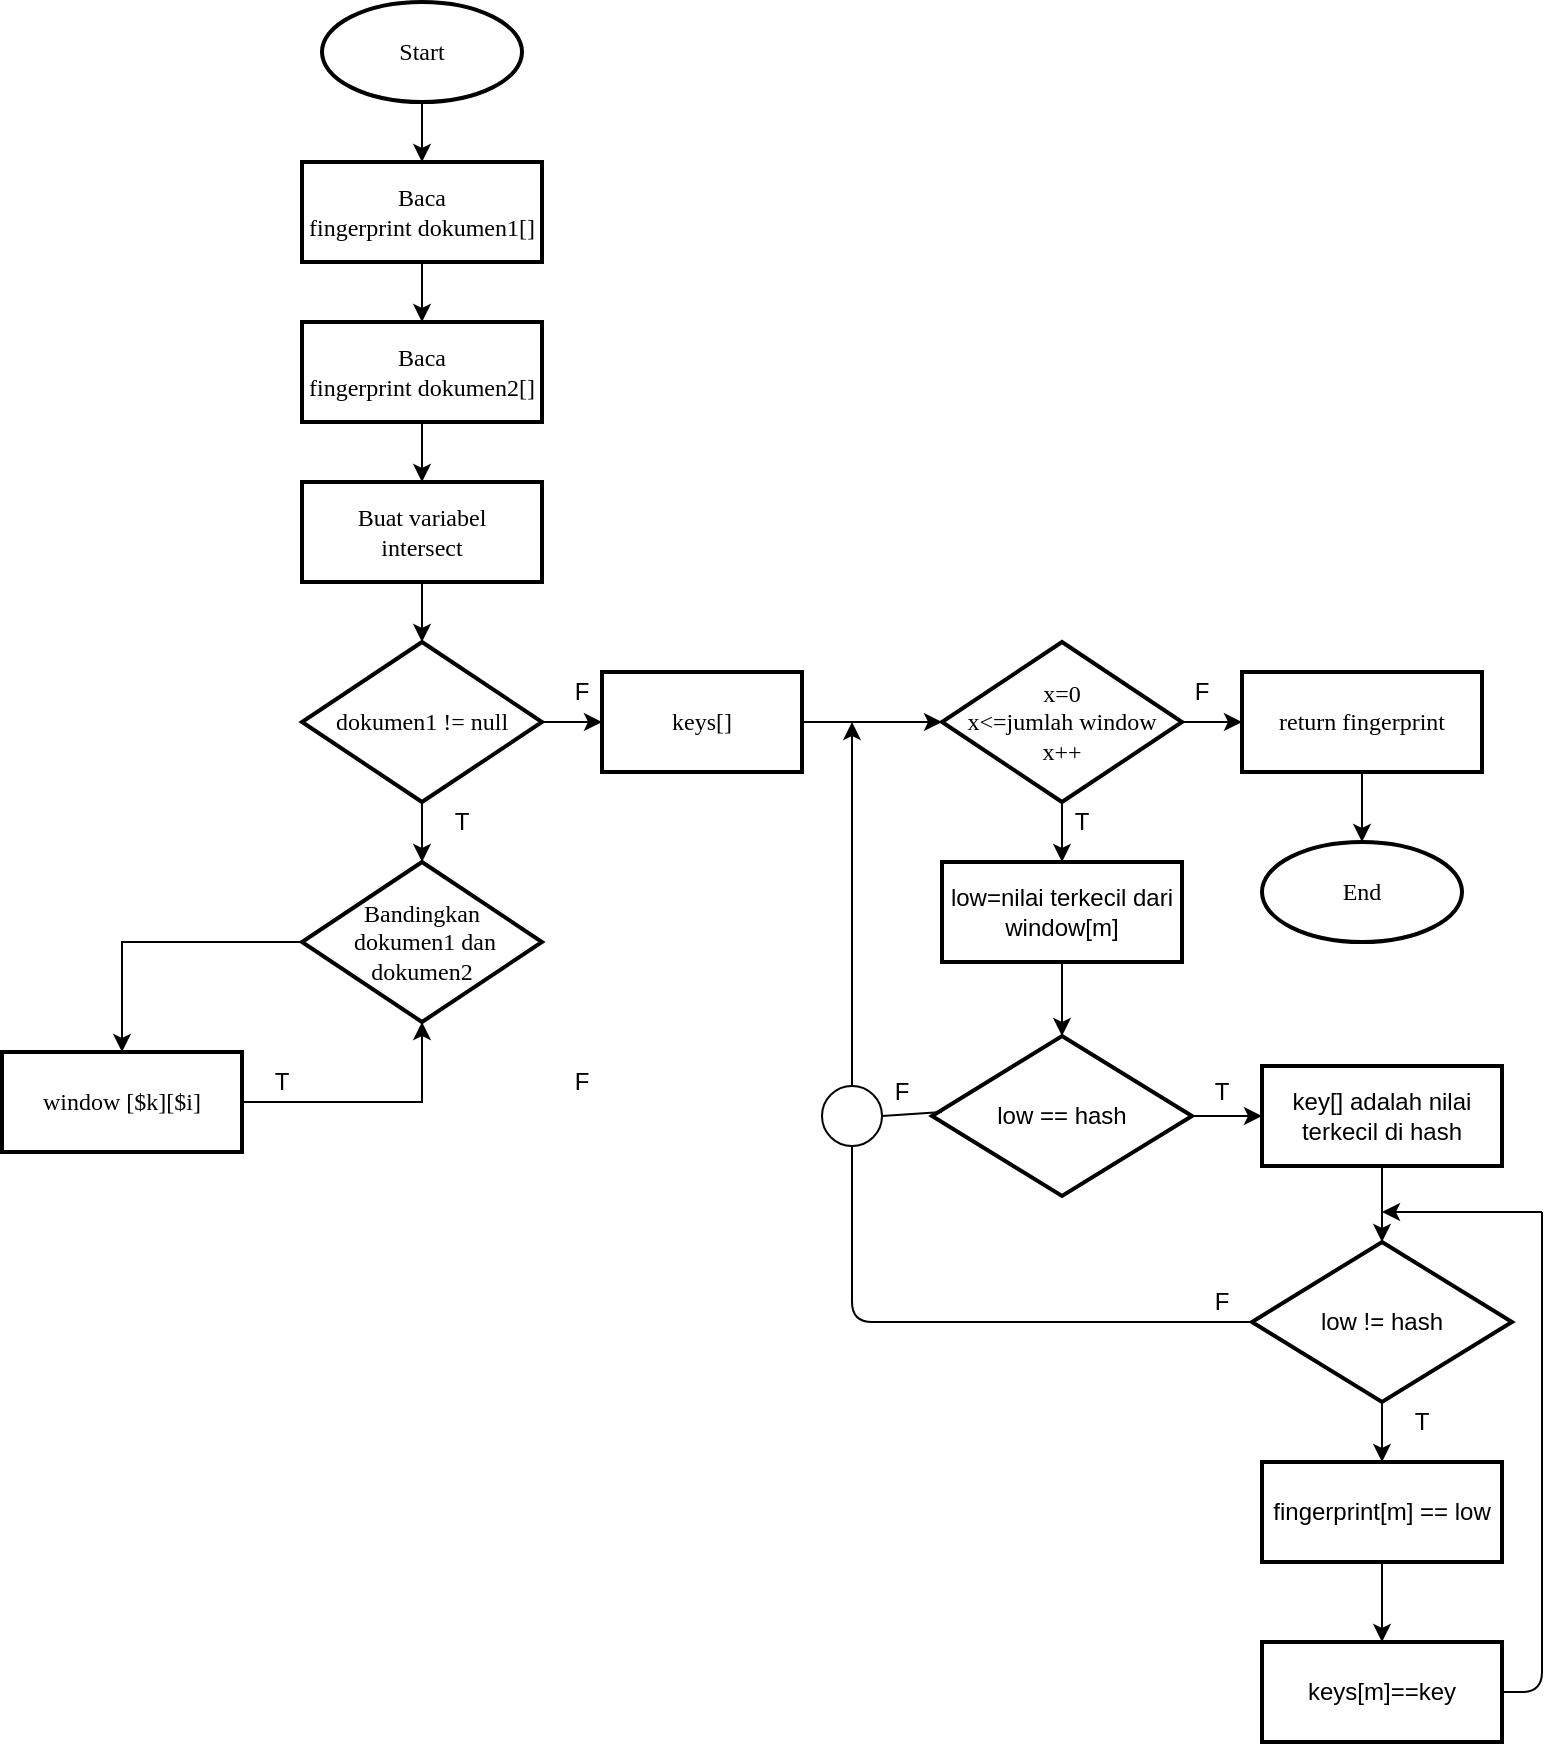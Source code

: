 <mxfile version="14.1.9" type="device"><diagram id="x_-vVKfHqk2jKYEZZlzn" name="Page-1"><mxGraphModel dx="703" dy="383" grid="1" gridSize="10" guides="1" tooltips="1" connect="1" arrows="1" fold="1" page="1" pageScale="1" pageWidth="827" pageHeight="1169" math="0" shadow="0"><root><mxCell id="0"/><mxCell id="1" parent="0"/><mxCell id="GRESjBKroOGNZnrVNtsz-3" value="" style="edgeStyle=orthogonalEdgeStyle;rounded=0;orthogonalLoop=1;jettySize=auto;html=1;" edge="1" parent="1" source="GRESjBKroOGNZnrVNtsz-1" target="GRESjBKroOGNZnrVNtsz-2"><mxGeometry relative="1" as="geometry"/></mxCell><mxCell id="GRESjBKroOGNZnrVNtsz-1" value="&lt;font face=&quot;Times New Roman&quot;&gt;Start&lt;/font&gt;" style="strokeWidth=2;html=1;shape=mxgraph.flowchart.start_1;whiteSpace=wrap;" vertex="1" parent="1"><mxGeometry x="200" y="60" width="100" height="50" as="geometry"/></mxCell><mxCell id="GRESjBKroOGNZnrVNtsz-5" value="" style="edgeStyle=orthogonalEdgeStyle;rounded=0;orthogonalLoop=1;jettySize=auto;html=1;" edge="1" parent="1" source="GRESjBKroOGNZnrVNtsz-2" target="GRESjBKroOGNZnrVNtsz-4"><mxGeometry relative="1" as="geometry"/></mxCell><mxCell id="GRESjBKroOGNZnrVNtsz-2" value="&lt;font face=&quot;Times New Roman&quot;&gt;Baca&lt;br&gt;fingerprint dokumen1[]&lt;/font&gt;" style="whiteSpace=wrap;html=1;strokeWidth=2;" vertex="1" parent="1"><mxGeometry x="190" y="140" width="120" height="50" as="geometry"/></mxCell><mxCell id="GRESjBKroOGNZnrVNtsz-7" value="" style="edgeStyle=orthogonalEdgeStyle;rounded=0;orthogonalLoop=1;jettySize=auto;html=1;" edge="1" parent="1" source="GRESjBKroOGNZnrVNtsz-4" target="GRESjBKroOGNZnrVNtsz-6"><mxGeometry relative="1" as="geometry"/></mxCell><mxCell id="GRESjBKroOGNZnrVNtsz-4" value="&lt;span style=&quot;font-family: &amp;#34;times new roman&amp;#34;&quot;&gt;Baca&lt;/span&gt;&lt;br style=&quot;font-family: &amp;#34;times new roman&amp;#34;&quot;&gt;&lt;span style=&quot;font-family: &amp;#34;times new roman&amp;#34;&quot;&gt;fingerprint dokumen2[]&lt;/span&gt;" style="whiteSpace=wrap;html=1;strokeWidth=2;" vertex="1" parent="1"><mxGeometry x="190" y="220" width="120" height="50" as="geometry"/></mxCell><mxCell id="GRESjBKroOGNZnrVNtsz-9" value="" style="edgeStyle=orthogonalEdgeStyle;rounded=0;orthogonalLoop=1;jettySize=auto;html=1;" edge="1" parent="1" source="GRESjBKroOGNZnrVNtsz-6" target="GRESjBKroOGNZnrVNtsz-8"><mxGeometry relative="1" as="geometry"/></mxCell><mxCell id="GRESjBKroOGNZnrVNtsz-6" value="&lt;font face=&quot;Times New Roman&quot;&gt;Buat variabel &lt;br&gt;intersect&lt;/font&gt;" style="whiteSpace=wrap;html=1;strokeWidth=2;" vertex="1" parent="1"><mxGeometry x="190" y="300" width="120" height="50" as="geometry"/></mxCell><mxCell id="GRESjBKroOGNZnrVNtsz-11" value="" style="edgeStyle=orthogonalEdgeStyle;rounded=0;orthogonalLoop=1;jettySize=auto;html=1;" edge="1" parent="1" source="GRESjBKroOGNZnrVNtsz-8"><mxGeometry relative="1" as="geometry"><mxPoint x="250.034" y="490" as="targetPoint"/></mxGeometry></mxCell><mxCell id="GRESjBKroOGNZnrVNtsz-16" value="" style="edgeStyle=orthogonalEdgeStyle;rounded=0;orthogonalLoop=1;jettySize=auto;html=1;" edge="1" parent="1" source="GRESjBKroOGNZnrVNtsz-8" target="GRESjBKroOGNZnrVNtsz-15"><mxGeometry relative="1" as="geometry"/></mxCell><mxCell id="GRESjBKroOGNZnrVNtsz-8" value="&lt;font face=&quot;Times New Roman&quot;&gt;dokumen1 != null&lt;/font&gt;" style="rhombus;whiteSpace=wrap;html=1;strokeWidth=2;" vertex="1" parent="1"><mxGeometry x="190" y="380" width="120" height="80" as="geometry"/></mxCell><mxCell id="GRESjBKroOGNZnrVNtsz-12" value="T" style="text;html=1;strokeColor=none;fillColor=none;align=center;verticalAlign=middle;whiteSpace=wrap;rounded=0;" vertex="1" parent="1"><mxGeometry x="250" y="460" width="40" height="20" as="geometry"/></mxCell><mxCell id="GRESjBKroOGNZnrVNtsz-19" value="" style="edgeStyle=orthogonalEdgeStyle;rounded=0;orthogonalLoop=1;jettySize=auto;html=1;" edge="1" parent="1" source="GRESjBKroOGNZnrVNtsz-13" target="GRESjBKroOGNZnrVNtsz-18"><mxGeometry relative="1" as="geometry"/></mxCell><mxCell id="GRESjBKroOGNZnrVNtsz-13" value="&lt;span style=&quot;font-family: &amp;#34;times new roman&amp;#34;&quot;&gt;Bandingkan&lt;br&gt;&amp;nbsp;dokumen1&amp;nbsp;&lt;/span&gt;&lt;span style=&quot;font-family: &amp;#34;times new roman&amp;#34;&quot;&gt;dan&lt;/span&gt;&lt;br style=&quot;font-family: &amp;#34;times new roman&amp;#34;&quot;&gt;&lt;span style=&quot;font-family: &amp;#34;times new roman&amp;#34;&quot;&gt;dokumen2&lt;/span&gt;&lt;font face=&quot;Times New Roman&quot;&gt;&lt;br&gt;&lt;/font&gt;" style="rhombus;whiteSpace=wrap;html=1;strokeWidth=2;" vertex="1" parent="1"><mxGeometry x="190" y="490" width="120" height="80" as="geometry"/></mxCell><mxCell id="GRESjBKroOGNZnrVNtsz-35" value="" style="edgeStyle=orthogonalEdgeStyle;rounded=0;orthogonalLoop=1;jettySize=auto;html=1;" edge="1" parent="1" source="GRESjBKroOGNZnrVNtsz-15"><mxGeometry relative="1" as="geometry"><mxPoint x="510" y="420" as="targetPoint"/></mxGeometry></mxCell><mxCell id="GRESjBKroOGNZnrVNtsz-15" value="&lt;font face=&quot;Times New Roman&quot;&gt;keys[]&lt;/font&gt;" style="whiteSpace=wrap;html=1;strokeWidth=2;" vertex="1" parent="1"><mxGeometry x="340" y="395" width="100" height="50" as="geometry"/></mxCell><mxCell id="GRESjBKroOGNZnrVNtsz-17" value="F" style="text;html=1;strokeColor=none;fillColor=none;align=center;verticalAlign=middle;whiteSpace=wrap;rounded=0;" vertex="1" parent="1"><mxGeometry x="310" y="395" width="40" height="20" as="geometry"/></mxCell><mxCell id="GRESjBKroOGNZnrVNtsz-18" value="&lt;font face=&quot;Times New Roman&quot;&gt;window [$k][$i]&lt;/font&gt;" style="whiteSpace=wrap;html=1;strokeWidth=2;" vertex="1" parent="1"><mxGeometry x="40" y="585" width="120" height="50" as="geometry"/></mxCell><mxCell id="GRESjBKroOGNZnrVNtsz-20" value="T" style="text;html=1;strokeColor=none;fillColor=none;align=center;verticalAlign=middle;whiteSpace=wrap;rounded=0;" vertex="1" parent="1"><mxGeometry x="160" y="590" width="40" height="20" as="geometry"/></mxCell><mxCell id="GRESjBKroOGNZnrVNtsz-23" style="edgeStyle=orthogonalEdgeStyle;rounded=0;orthogonalLoop=1;jettySize=auto;html=1;entryX=0.5;entryY=1;entryDx=0;entryDy=0;exitX=1;exitY=0.5;exitDx=0;exitDy=0;" edge="1" parent="1" source="GRESjBKroOGNZnrVNtsz-18" target="GRESjBKroOGNZnrVNtsz-13"><mxGeometry relative="1" as="geometry"><mxPoint x="160" y="695" as="sourcePoint"/></mxGeometry></mxCell><mxCell id="GRESjBKroOGNZnrVNtsz-31" value="F" style="text;html=1;strokeColor=none;fillColor=none;align=center;verticalAlign=middle;whiteSpace=wrap;rounded=0;" vertex="1" parent="1"><mxGeometry x="310" y="590" width="40" height="20" as="geometry"/></mxCell><mxCell id="GRESjBKroOGNZnrVNtsz-40" value="" style="edgeStyle=orthogonalEdgeStyle;rounded=0;orthogonalLoop=1;jettySize=auto;html=1;" edge="1" parent="1" source="GRESjBKroOGNZnrVNtsz-36" target="GRESjBKroOGNZnrVNtsz-39"><mxGeometry relative="1" as="geometry"/></mxCell><mxCell id="GRESjBKroOGNZnrVNtsz-45" value="" style="edgeStyle=orthogonalEdgeStyle;rounded=0;orthogonalLoop=1;jettySize=auto;html=1;" edge="1" parent="1" source="GRESjBKroOGNZnrVNtsz-36" target="GRESjBKroOGNZnrVNtsz-44"><mxGeometry relative="1" as="geometry"/></mxCell><mxCell id="GRESjBKroOGNZnrVNtsz-36" value="&lt;font face=&quot;Times New Roman&quot;&gt;x=0&lt;br&gt;x&amp;lt;=jumlah window&lt;br&gt;x++&lt;/font&gt;" style="rhombus;whiteSpace=wrap;html=1;strokeWidth=2;" vertex="1" parent="1"><mxGeometry x="510" y="380" width="120" height="80" as="geometry"/></mxCell><mxCell id="GRESjBKroOGNZnrVNtsz-42" style="edgeStyle=orthogonalEdgeStyle;rounded=0;orthogonalLoop=1;jettySize=auto;html=1;" edge="1" parent="1" source="GRESjBKroOGNZnrVNtsz-39" target="GRESjBKroOGNZnrVNtsz-41"><mxGeometry relative="1" as="geometry"/></mxCell><mxCell id="GRESjBKroOGNZnrVNtsz-39" value="&lt;font face=&quot;Times New Roman&quot;&gt;return fingerprint&lt;/font&gt;" style="whiteSpace=wrap;html=1;strokeWidth=2;" vertex="1" parent="1"><mxGeometry x="660" y="395" width="120" height="50" as="geometry"/></mxCell><mxCell id="GRESjBKroOGNZnrVNtsz-41" value="&lt;font face=&quot;Times New Roman&quot;&gt;End&lt;/font&gt;" style="strokeWidth=2;html=1;shape=mxgraph.flowchart.start_1;whiteSpace=wrap;" vertex="1" parent="1"><mxGeometry x="670" y="480" width="100" height="50" as="geometry"/></mxCell><mxCell id="GRESjBKroOGNZnrVNtsz-43" value="F" style="text;html=1;strokeColor=none;fillColor=none;align=center;verticalAlign=middle;whiteSpace=wrap;rounded=0;" vertex="1" parent="1"><mxGeometry x="620" y="395" width="40" height="20" as="geometry"/></mxCell><mxCell id="GRESjBKroOGNZnrVNtsz-48" value="" style="edgeStyle=orthogonalEdgeStyle;rounded=0;orthogonalLoop=1;jettySize=auto;html=1;" edge="1" parent="1" source="GRESjBKroOGNZnrVNtsz-44" target="GRESjBKroOGNZnrVNtsz-47"><mxGeometry relative="1" as="geometry"/></mxCell><mxCell id="GRESjBKroOGNZnrVNtsz-44" value="low=nilai terkecil dari&lt;br&gt;window[m]" style="whiteSpace=wrap;html=1;strokeWidth=2;" vertex="1" parent="1"><mxGeometry x="510" y="490" width="120" height="50" as="geometry"/></mxCell><mxCell id="GRESjBKroOGNZnrVNtsz-46" value="T" style="text;html=1;strokeColor=none;fillColor=none;align=center;verticalAlign=middle;whiteSpace=wrap;rounded=0;" vertex="1" parent="1"><mxGeometry x="560" y="460" width="40" height="20" as="geometry"/></mxCell><mxCell id="GRESjBKroOGNZnrVNtsz-52" value="" style="edgeStyle=orthogonalEdgeStyle;rounded=0;orthogonalLoop=1;jettySize=auto;html=1;" edge="1" parent="1" source="GRESjBKroOGNZnrVNtsz-47" target="GRESjBKroOGNZnrVNtsz-51"><mxGeometry relative="1" as="geometry"/></mxCell><mxCell id="GRESjBKroOGNZnrVNtsz-47" value="low == hash" style="rhombus;whiteSpace=wrap;html=1;strokeWidth=2;" vertex="1" parent="1"><mxGeometry x="505" y="577" width="130" height="80" as="geometry"/></mxCell><mxCell id="GRESjBKroOGNZnrVNtsz-50" value="F" style="text;html=1;strokeColor=none;fillColor=none;align=center;verticalAlign=middle;whiteSpace=wrap;rounded=0;" vertex="1" parent="1"><mxGeometry x="470" y="595" width="40" height="20" as="geometry"/></mxCell><mxCell id="GRESjBKroOGNZnrVNtsz-57" style="edgeStyle=orthogonalEdgeStyle;rounded=0;orthogonalLoop=1;jettySize=auto;html=1;" edge="1" parent="1" source="GRESjBKroOGNZnrVNtsz-51" target="GRESjBKroOGNZnrVNtsz-56"><mxGeometry relative="1" as="geometry"/></mxCell><mxCell id="GRESjBKroOGNZnrVNtsz-51" value="key[] adalah nilai terkecil di hash" style="whiteSpace=wrap;html=1;strokeWidth=2;" vertex="1" parent="1"><mxGeometry x="670" y="592" width="120" height="50" as="geometry"/></mxCell><mxCell id="GRESjBKroOGNZnrVNtsz-53" value="T" style="text;html=1;strokeColor=none;fillColor=none;align=center;verticalAlign=middle;whiteSpace=wrap;rounded=0;" vertex="1" parent="1"><mxGeometry x="630" y="595" width="40" height="20" as="geometry"/></mxCell><mxCell id="GRESjBKroOGNZnrVNtsz-64" value="" style="edgeStyle=orthogonalEdgeStyle;rounded=0;orthogonalLoop=1;jettySize=auto;html=1;" edge="1" parent="1" source="GRESjBKroOGNZnrVNtsz-56" target="GRESjBKroOGNZnrVNtsz-63"><mxGeometry relative="1" as="geometry"/></mxCell><mxCell id="GRESjBKroOGNZnrVNtsz-56" value="low != hash" style="rhombus;whiteSpace=wrap;html=1;strokeWidth=2;" vertex="1" parent="1"><mxGeometry x="665" y="680" width="130" height="80" as="geometry"/></mxCell><mxCell id="GRESjBKroOGNZnrVNtsz-59" style="edgeStyle=orthogonalEdgeStyle;rounded=0;orthogonalLoop=1;jettySize=auto;html=1;" edge="1" parent="1" source="GRESjBKroOGNZnrVNtsz-58"><mxGeometry relative="1" as="geometry"><mxPoint x="465" y="420" as="targetPoint"/></mxGeometry></mxCell><mxCell id="GRESjBKroOGNZnrVNtsz-58" value="" style="ellipse;whiteSpace=wrap;html=1;aspect=fixed;" vertex="1" parent="1"><mxGeometry x="450" y="602" width="30" height="30" as="geometry"/></mxCell><mxCell id="GRESjBKroOGNZnrVNtsz-60" value="" style="endArrow=none;html=1;exitX=0.5;exitY=1;exitDx=0;exitDy=0;" edge="1" parent="1" source="GRESjBKroOGNZnrVNtsz-58"><mxGeometry width="50" height="50" relative="1" as="geometry"><mxPoint x="615" y="770" as="sourcePoint"/><mxPoint x="665" y="720" as="targetPoint"/><Array as="points"><mxPoint x="465" y="720"/></Array></mxGeometry></mxCell><mxCell id="GRESjBKroOGNZnrVNtsz-61" value="" style="endArrow=none;html=1;exitX=1;exitY=0.5;exitDx=0;exitDy=0;" edge="1" parent="1" source="GRESjBKroOGNZnrVNtsz-58"><mxGeometry width="50" height="50" relative="1" as="geometry"><mxPoint x="460" y="665" as="sourcePoint"/><mxPoint x="510" y="615" as="targetPoint"/></mxGeometry></mxCell><mxCell id="GRESjBKroOGNZnrVNtsz-62" value="F" style="text;html=1;strokeColor=none;fillColor=none;align=center;verticalAlign=middle;whiteSpace=wrap;rounded=0;" vertex="1" parent="1"><mxGeometry x="630" y="700" width="40" height="20" as="geometry"/></mxCell><mxCell id="GRESjBKroOGNZnrVNtsz-66" value="" style="edgeStyle=orthogonalEdgeStyle;rounded=0;orthogonalLoop=1;jettySize=auto;html=1;" edge="1" parent="1" source="GRESjBKroOGNZnrVNtsz-63" target="GRESjBKroOGNZnrVNtsz-65"><mxGeometry relative="1" as="geometry"/></mxCell><mxCell id="GRESjBKroOGNZnrVNtsz-63" value="fingerprint[m] == low" style="whiteSpace=wrap;html=1;strokeWidth=2;" vertex="1" parent="1"><mxGeometry x="670" y="790" width="120" height="50" as="geometry"/></mxCell><mxCell id="GRESjBKroOGNZnrVNtsz-65" value="keys[m]==key" style="whiteSpace=wrap;html=1;strokeWidth=2;" vertex="1" parent="1"><mxGeometry x="670" y="880" width="120" height="50" as="geometry"/></mxCell><mxCell id="GRESjBKroOGNZnrVNtsz-70" value="" style="endArrow=none;html=1;exitX=1;exitY=0.5;exitDx=0;exitDy=0;" edge="1" parent="1" source="GRESjBKroOGNZnrVNtsz-65"><mxGeometry width="50" height="50" relative="1" as="geometry"><mxPoint x="790" y="915" as="sourcePoint"/><mxPoint x="810" y="665" as="targetPoint"/><Array as="points"><mxPoint x="810" y="905"/></Array></mxGeometry></mxCell><mxCell id="GRESjBKroOGNZnrVNtsz-71" value="" style="endArrow=classic;html=1;" edge="1" parent="1"><mxGeometry width="50" height="50" relative="1" as="geometry"><mxPoint x="810" y="665" as="sourcePoint"/><mxPoint x="730" y="665" as="targetPoint"/></mxGeometry></mxCell><mxCell id="GRESjBKroOGNZnrVNtsz-72" value="T" style="text;html=1;strokeColor=none;fillColor=none;align=center;verticalAlign=middle;whiteSpace=wrap;rounded=0;" vertex="1" parent="1"><mxGeometry x="730" y="760" width="40" height="20" as="geometry"/></mxCell></root></mxGraphModel></diagram></mxfile>
